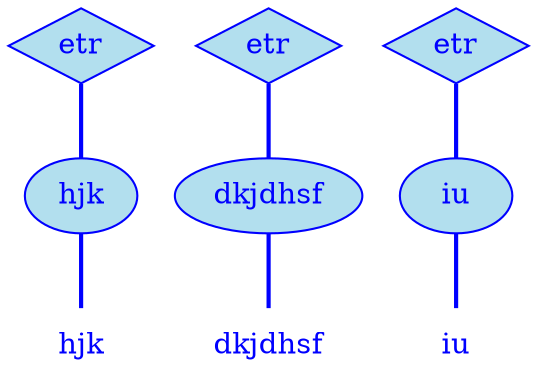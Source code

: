 digraph g {
	graph [bb="0,0,234,180"];
	node [label="\N"];
	graph [_draw_="c 5 -white C 5 -white P 4 0 0 0 180 234 180 234 0 ",
		xdotversion="1.2"];
	"mc1s1_t1#token84" [label=hjk, shape=plaintext, fillcolor=lightblue2, fontcolor=blue, pos="27,18", width="0.75", height="0.50", _ldraw_="F 14.000000 11 -Times-Roman c 4 -blue T 27 13 0 21 3 -hjk "];
	"mc1s1_W1#wordmc1s1_t1#token" [label=hjk, shape=ellipse, fillcolor=lightblue2, fontcolor=blue, pos="27,90", width="0.75", height="0.50", color=blue, style=filled, _draw_="S 6 -filled c 4 -blue C 10 -lightblue2 E 27 90 27 18 ", _ldraw_="F 14.000000 11 -Times-Roman c 4 -blue T 27 85 0 21 3 -hjk "];
	"mc1s1_P11#pos" [label=etr, shape=diamond, fillcolor=lightblue2, fontcolor=blue, pos="27,162", width="0.75", height="0.50", color=blue, style=filled, _draw_="S 6 -filled c 4 -blue C 10 -lightblue2 P 4 27 180 0 162 27 144 54 162 ", _ldraw_="F 14.000000 11 -Times-Roman c 4 -blue T 27 157 0 20 3 -etr "];
	"mc1s1_t3#token87" [label=dkjdhsf, shape=plaintext, fillcolor=lightblue2, fontcolor=blue, pos="117,18", width="0.89", height="0.50", _ldraw_="F 14.000000 11 -Times-Roman c 4 -blue T 117 13 0 49 7 -dkjdhsf "];
	"mc1s1_W2#wordmc1s1_t3#token" [label=dkjdhsf, shape=ellipse, fillcolor=lightblue2, fontcolor=blue, pos="117,90", width="1.25", height="0.50", color=blue, style=filled, _draw_="S 6 -filled c 4 -blue C 10 -lightblue2 E 117 90 45 18 ", _ldraw_="F 14.000000 11 -Times-Roman c 4 -blue T 117 85 0 49 7 -dkjdhsf "];
	"mc1s1_P36#pos" [label=etr, shape=diamond, fillcolor=lightblue2, fontcolor=blue, pos="117,162", width="0.75", height="0.50", color=blue, style=filled, _draw_="S 6 -filled c 4 -blue C 10 -lightblue2 P 4 117 180 90 162 117 144 144 162 ", _ldraw_="F 14.000000 11 -Times-Roman c 4 -blue T 117 157 0 20 3 -etr "];
	"mc1s1_t5#token78" [label=iu, shape=plaintext, fillcolor=lightblue2, fontcolor=blue, pos="207,18", width="0.75", height="0.50", _ldraw_="F 14.000000 11 -Times-Roman c 4 -blue T 207 13 0 13 2 -iu "];
	"mc1s1_W3#wordmc1s1_t5#token" [label=iu, shape=ellipse, fillcolor=lightblue2, fontcolor=blue, pos="207,90", width="0.75", height="0.50", color=blue, style=filled, _draw_="S 6 -filled c 4 -blue C 10 -lightblue2 E 207 90 27 18 ", _ldraw_="F 14.000000 11 -Times-Roman c 4 -blue T 207 85 0 13 2 -iu "];
	"mc1s1_P61#pos" [label=etr, shape=diamond, fillcolor=lightblue2, fontcolor=blue, pos="207,162", width="0.75", height="0.50", color=blue, style=filled, _draw_="S 6 -filled c 4 -blue C 10 -lightblue2 P 4 207 180 180 162 207 144 234 162 ", _ldraw_="F 14.000000 11 -Times-Roman c 4 -blue T 207 157 0 20 3 -etr "];
	"mc1s1_W1#wordmc1s1_t1#token" -> "mc1s1_t1#token84" [arrowhead=none, color=blue, fontcolor=blue, style=bold, minlen=1, pos="27,72 27,61 27,47 27,36", _draw_="S 4 -bold c 4 -blue B 4 27 72 27 61 27 47 27 36 "];
	"mc1s1_P11#pos" -> "mc1s1_W1#wordmc1s1_t1#token" [arrowhead=none, color=blue, fontcolor=blue, style=bold, minlen=1, pos="27,144 27,133 27,119 27,108", _draw_="S 4 -bold c 4 -blue B 4 27 144 27 133 27 119 27 108 "];
	"mc1s1_W2#wordmc1s1_t3#token" -> "mc1s1_t3#token87" [arrowhead=none, color=blue, fontcolor=blue, style=bold, minlen=1, pos="117,72 117,61 117,47 117,36", _draw_="S 4 -bold c 4 -blue B 4 117 72 117 61 117 47 117 36 "];
	"mc1s1_P36#pos" -> "mc1s1_W2#wordmc1s1_t3#token" [arrowhead=none, color=blue, fontcolor=blue, style=bold, minlen=1, pos="117,144 117,133 117,119 117,108", _draw_="S 4 -bold c 4 -blue B 4 117 144 117 133 117 119 117 108 "];
	"mc1s1_W3#wordmc1s1_t5#token" -> "mc1s1_t5#token78" [arrowhead=none, color=blue, fontcolor=blue, style=bold, minlen=1, pos="207,72 207,61 207,47 207,36", _draw_="S 4 -bold c 4 -blue B 4 207 72 207 61 207 47 207 36 "];
	"mc1s1_P61#pos" -> "mc1s1_W3#wordmc1s1_t5#token" [arrowhead=none, color=blue, fontcolor=blue, style=bold, minlen=1, pos="207,144 207,133 207,119 207,108", _draw_="S 4 -bold c 4 -blue B 4 207 144 207 133 207 119 207 108 "];
}
